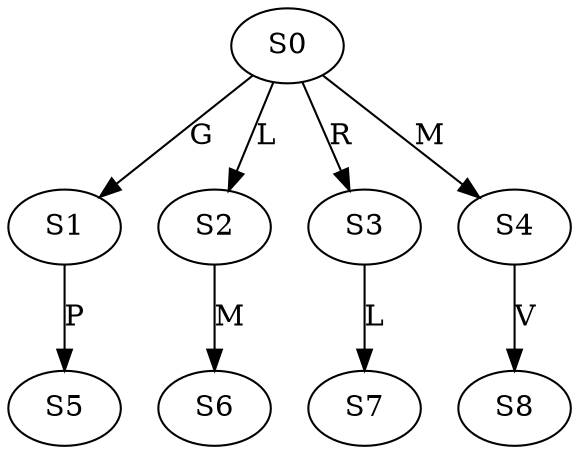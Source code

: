 strict digraph  {
	S0 -> S1 [ label = G ];
	S0 -> S2 [ label = L ];
	S0 -> S3 [ label = R ];
	S0 -> S4 [ label = M ];
	S1 -> S5 [ label = P ];
	S2 -> S6 [ label = M ];
	S3 -> S7 [ label = L ];
	S4 -> S8 [ label = V ];
}
